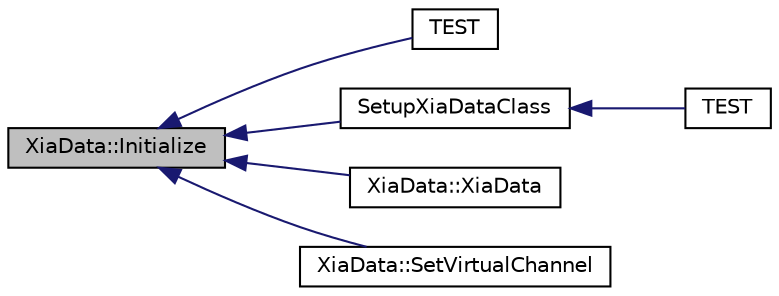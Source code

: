 digraph "XiaData::Initialize"
{
  edge [fontname="Helvetica",fontsize="10",labelfontname="Helvetica",labelfontsize="10"];
  node [fontname="Helvetica",fontsize="10",shape=record];
  rankdir="LR";
  Node1 [label="XiaData::Initialize",height=0.2,width=0.4,color="black", fillcolor="grey75", style="filled", fontcolor="black"];
  Node1 -> Node2 [dir="back",color="midnightblue",fontsize="10",style="solid",fontname="Helvetica"];
  Node2 [label="TEST",height=0.2,width=0.4,color="black", fillcolor="white", style="filled",URL="$da/de2/unittest-_xia_data_8cpp.html#a3cc9d081f6d83b7bead7174bad9b6acc",tooltip="This will test that the Time for the rhs is greater than the lhs. "];
  Node1 -> Node3 [dir="back",color="midnightblue",fontsize="10",style="solid",fontname="Helvetica"];
  Node3 [label="SetupXiaDataClass",height=0.2,width=0.4,color="black", fillcolor="white", style="filled",URL="$d3/d66/unittest-_xia_list_mode_data_encoder_8cpp.html#a40acdc4640ed2248d22139fbfba265dd"];
  Node3 -> Node4 [dir="back",color="midnightblue",fontsize="10",style="solid",fontname="Helvetica"];
  Node4 [label="TEST",height=0.2,width=0.4,color="black", fillcolor="white", style="filled",URL="$d3/d66/unittest-_xia_list_mode_data_encoder_8cpp.html#a11e098d325d9237c93a494326a6373b2"];
  Node1 -> Node5 [dir="back",color="midnightblue",fontsize="10",style="solid",fontname="Helvetica"];
  Node5 [label="XiaData::XiaData",height=0.2,width=0.4,color="black", fillcolor="white", style="filled",URL="$d2/ddd/class_xia_data.html#a53a67b56e91c352f8e383a481b271d7e",tooltip="Default constructor. "];
  Node1 -> Node6 [dir="back",color="midnightblue",fontsize="10",style="solid",fontname="Helvetica"];
  Node6 [label="XiaData::SetVirtualChannel",height=0.2,width=0.4,color="black", fillcolor="white", style="filled",URL="$d2/ddd/class_xia_data.html#a5f5ae6e21db1f05e49b5daf64f014593",tooltip="Sets the flag for channels generated on-board. "];
}
